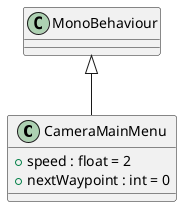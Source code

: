 @startuml
class CameraMainMenu {
    + speed : float = 2
    + nextWaypoint : int = 0
}
MonoBehaviour <|-- CameraMainMenu
@enduml
